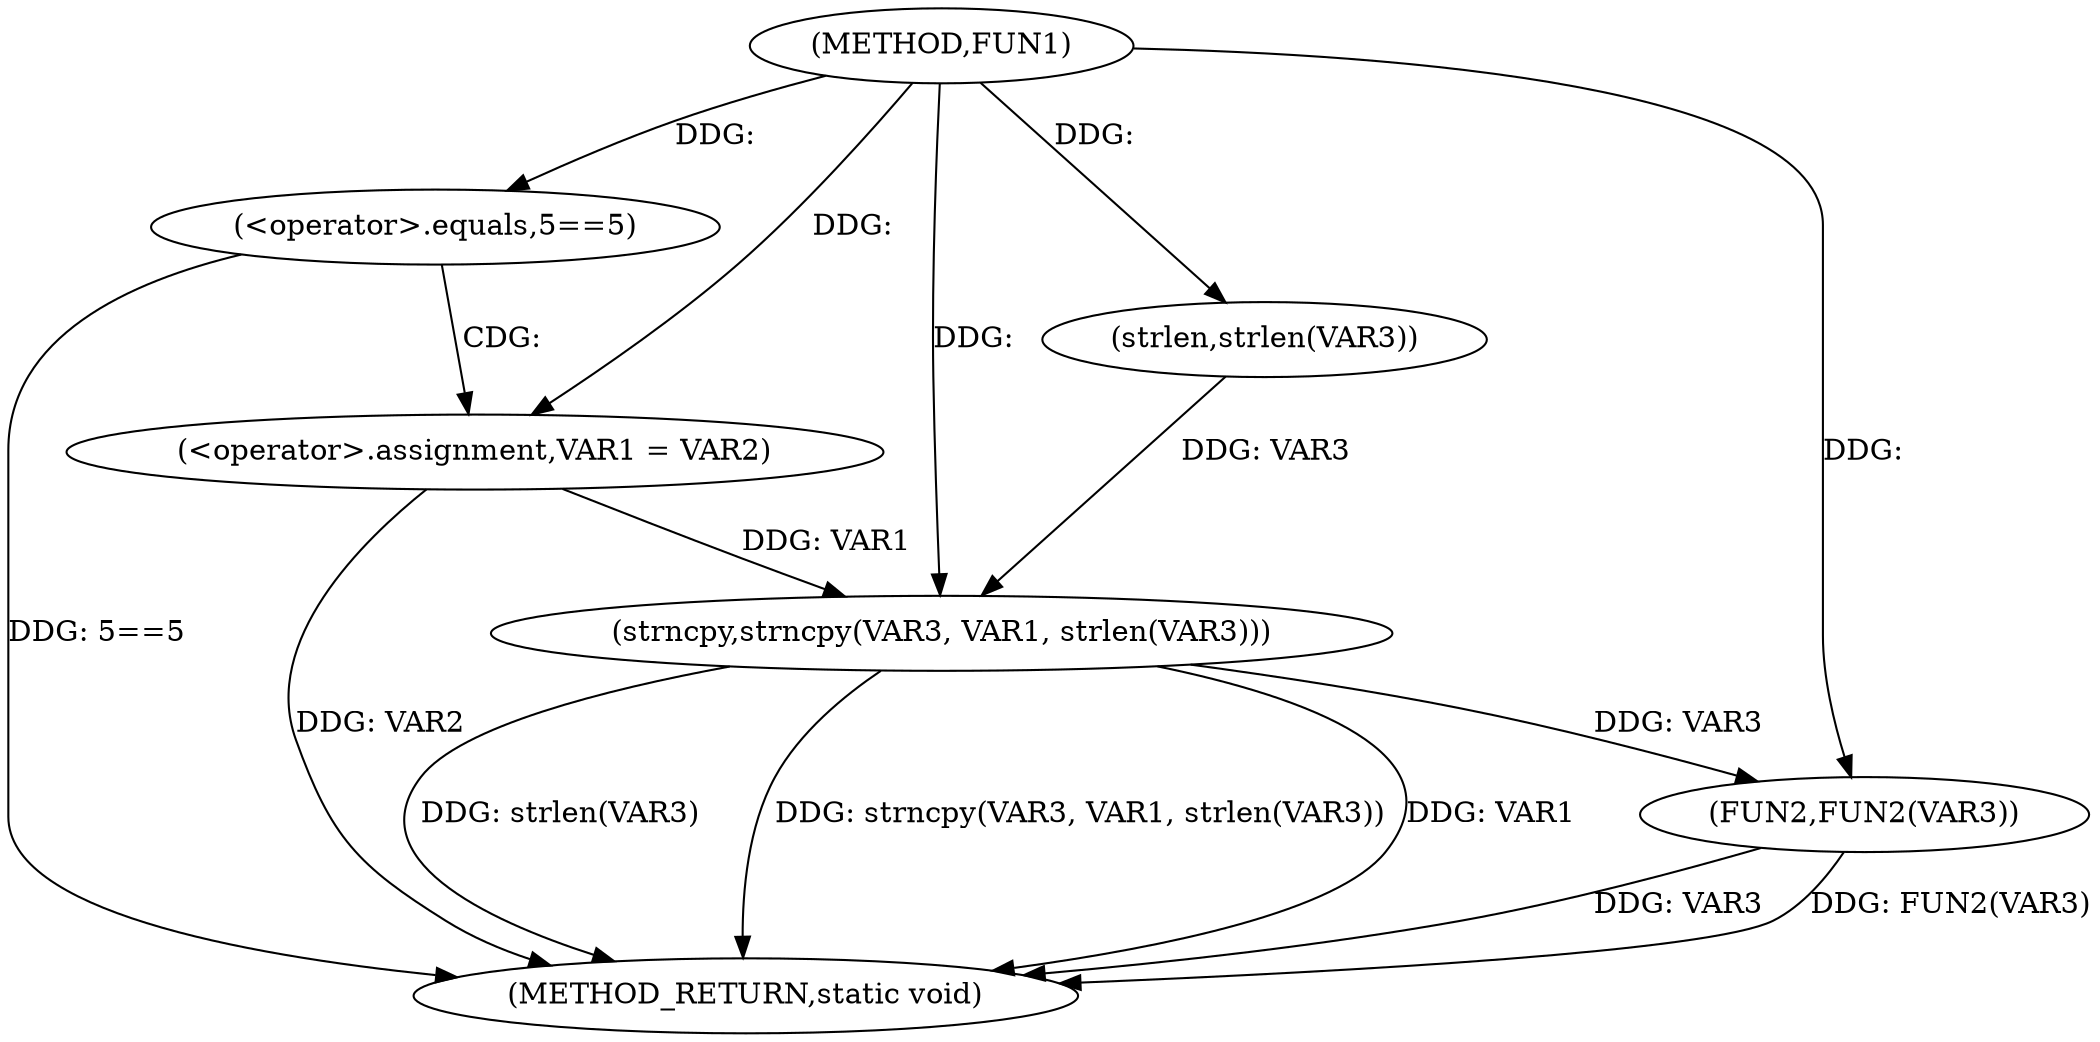 digraph FUN1 {  
"1000100" [label = "(METHOD,FUN1)" ]
"1000121" [label = "(METHOD_RETURN,static void)" ]
"1000105" [label = "(<operator>.equals,5==5)" ]
"1000109" [label = "(<operator>.assignment,VAR1 = VAR2)" ]
"1000114" [label = "(strncpy,strncpy(VAR3, VAR1, strlen(VAR3)))" ]
"1000117" [label = "(strlen,strlen(VAR3))" ]
"1000119" [label = "(FUN2,FUN2(VAR3))" ]
  "1000114" -> "1000121"  [ label = "DDG: strlen(VAR3)"] 
  "1000105" -> "1000121"  [ label = "DDG: 5==5"] 
  "1000114" -> "1000121"  [ label = "DDG: strncpy(VAR3, VAR1, strlen(VAR3))"] 
  "1000119" -> "1000121"  [ label = "DDG: VAR3"] 
  "1000119" -> "1000121"  [ label = "DDG: FUN2(VAR3)"] 
  "1000109" -> "1000121"  [ label = "DDG: VAR2"] 
  "1000114" -> "1000121"  [ label = "DDG: VAR1"] 
  "1000100" -> "1000105"  [ label = "DDG: "] 
  "1000100" -> "1000109"  [ label = "DDG: "] 
  "1000117" -> "1000114"  [ label = "DDG: VAR3"] 
  "1000100" -> "1000114"  [ label = "DDG: "] 
  "1000109" -> "1000114"  [ label = "DDG: VAR1"] 
  "1000100" -> "1000117"  [ label = "DDG: "] 
  "1000114" -> "1000119"  [ label = "DDG: VAR3"] 
  "1000100" -> "1000119"  [ label = "DDG: "] 
  "1000105" -> "1000109"  [ label = "CDG: "] 
}
